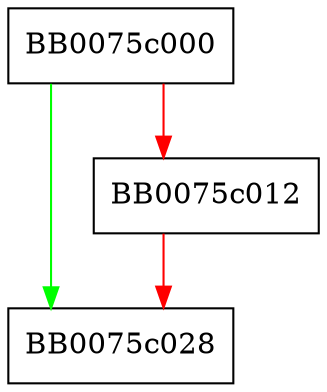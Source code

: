 digraph engine_table_doall {
  node [shape="box"];
  graph [splines=ortho];
  BB0075c000 -> BB0075c028 [color="green"];
  BB0075c000 -> BB0075c012 [color="red"];
  BB0075c012 -> BB0075c028 [color="red"];
}